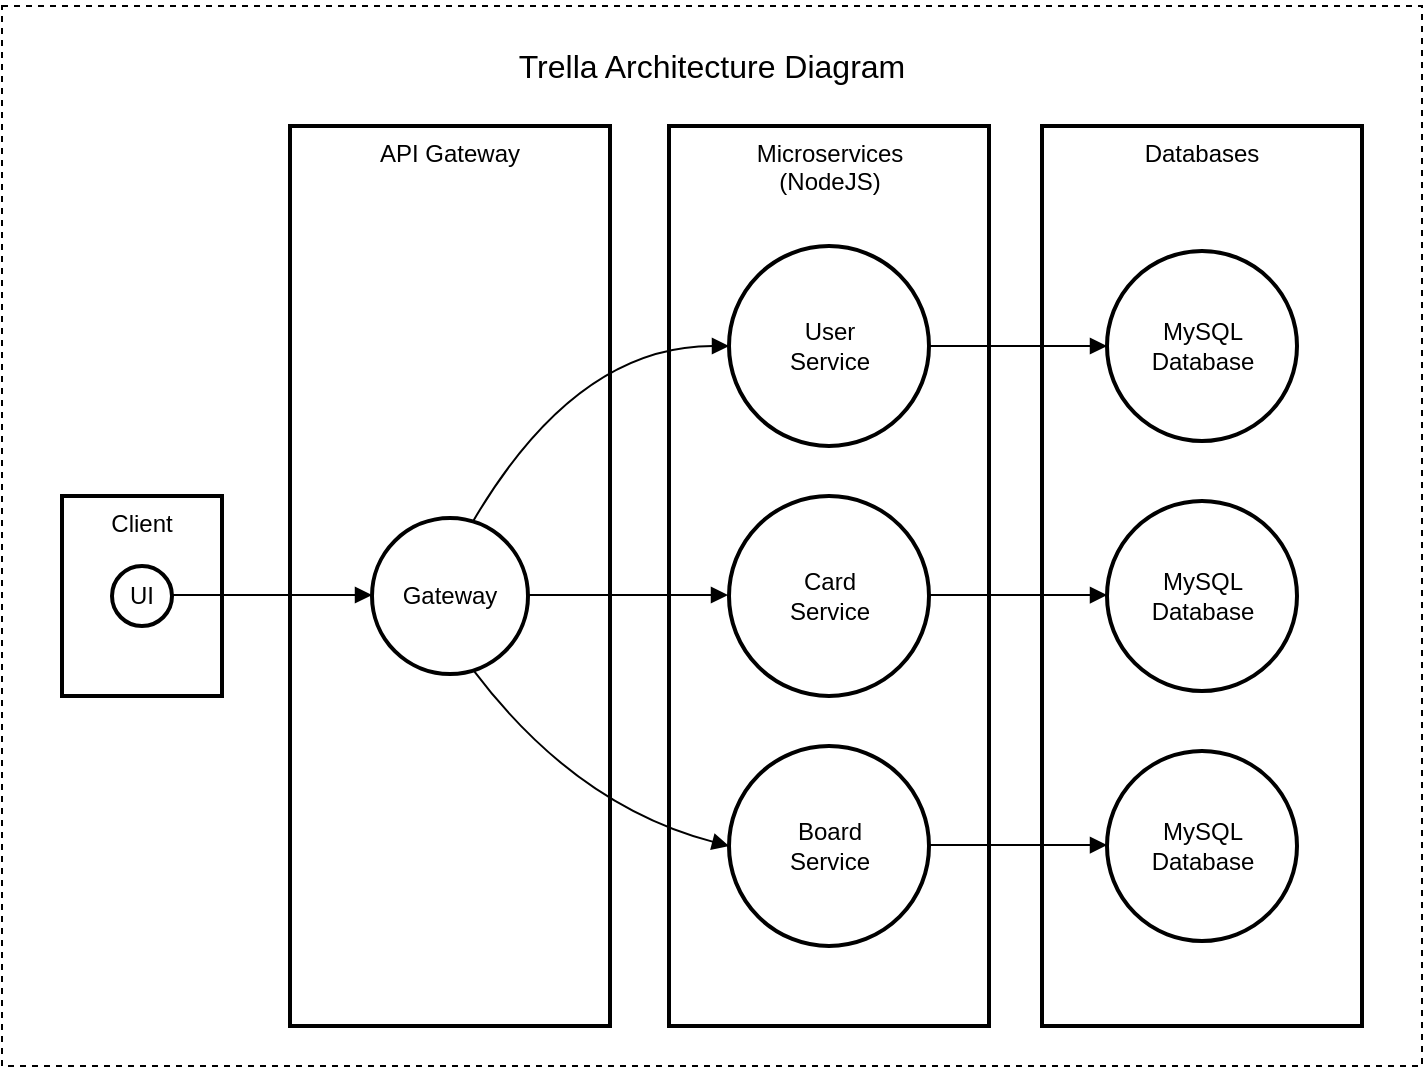 <mxfile version="24.6.4" type="github">
  <diagram name="Page-1" id="MN1RGfTH_ubMWvqQHZo5">
    <mxGraphModel dx="1694" dy="562" grid="1" gridSize="10" guides="1" tooltips="1" connect="1" arrows="1" fold="1" page="1" pageScale="1" pageWidth="827" pageHeight="1169" math="0" shadow="0">
      <root>
        <mxCell id="0" />
        <mxCell id="1" parent="0" />
        <mxCell id="9CtTB6iVWJLlR-XitF7s-34" value="&lt;h1&gt;&lt;font style=&quot;font-size: 16px; font-weight: normal;&quot;&gt;Trella Architecture Diagram&lt;/font&gt;&lt;/h1&gt;&lt;div&gt;&lt;br&gt;&lt;/div&gt;&lt;div&gt;&lt;br&gt;&lt;/div&gt;&lt;div&gt;&lt;br&gt;&lt;/div&gt;&lt;div&gt;&lt;br&gt;&lt;/div&gt;&lt;div&gt;&lt;br&gt;&lt;/div&gt;&lt;div&gt;&lt;br&gt;&lt;/div&gt;&lt;div&gt;&lt;br&gt;&lt;/div&gt;&lt;div&gt;&lt;br&gt;&lt;/div&gt;&lt;div&gt;&lt;br&gt;&lt;/div&gt;&lt;div&gt;&lt;br&gt;&lt;/div&gt;&lt;div&gt;&lt;br&gt;&lt;/div&gt;&lt;div&gt;&lt;br&gt;&lt;/div&gt;&lt;div&gt;&lt;br&gt;&lt;/div&gt;&lt;div&gt;&lt;br&gt;&lt;/div&gt;&lt;div&gt;&lt;br&gt;&lt;/div&gt;&lt;div&gt;&lt;br&gt;&lt;/div&gt;&lt;div&gt;&lt;br&gt;&lt;/div&gt;&lt;div&gt;&lt;br&gt;&lt;/div&gt;&lt;div&gt;&lt;br&gt;&lt;/div&gt;&lt;div&gt;&lt;br&gt;&lt;/div&gt;&lt;div&gt;&lt;br&gt;&lt;/div&gt;&lt;div&gt;&lt;br&gt;&lt;/div&gt;&lt;div&gt;&lt;br&gt;&lt;/div&gt;&lt;div&gt;&lt;br&gt;&lt;/div&gt;&lt;div&gt;&lt;br&gt;&lt;/div&gt;&lt;div&gt;&lt;br&gt;&lt;/div&gt;&lt;div&gt;&lt;br&gt;&lt;/div&gt;&lt;div&gt;&lt;br&gt;&lt;/div&gt;&lt;div&gt;&lt;br&gt;&lt;/div&gt;&lt;div&gt;&lt;br&gt;&lt;/div&gt;&lt;div&gt;&lt;br&gt;&lt;/div&gt;&lt;div&gt;&lt;br&gt;&lt;/div&gt;&lt;div&gt;&lt;br&gt;&lt;/div&gt;" style="rounded=0;whiteSpace=wrap;html=1;fillColor=none;dashed=1;" vertex="1" parent="1">
          <mxGeometry x="-400" y="290" width="710" height="530" as="geometry" />
        </mxCell>
        <mxCell id="9CtTB6iVWJLlR-XitF7s-32" value="Microservices&#xa;(NodeJS)" style="whiteSpace=wrap;strokeWidth=2;verticalAlign=top;" vertex="1" parent="1">
          <mxGeometry x="-66.5" y="350" width="160" height="450" as="geometry" />
        </mxCell>
        <mxCell id="4" value="User&#xa;Service" style="ellipse;aspect=fixed;strokeWidth=2;whiteSpace=wrap;" parent="1" vertex="1">
          <mxGeometry x="-36.5" y="410" width="100" height="100" as="geometry" />
        </mxCell>
        <mxCell id="16" value="Client" style="whiteSpace=wrap;strokeWidth=2;verticalAlign=top;" parent="1" vertex="1">
          <mxGeometry x="-370" y="535" width="80" height="100" as="geometry" />
        </mxCell>
        <mxCell id="17" value="UI" style="ellipse;aspect=fixed;strokeWidth=2;whiteSpace=wrap;" parent="1" vertex="1">
          <mxGeometry x="-345" y="570" width="30" height="30" as="geometry" />
        </mxCell>
        <mxCell id="9CtTB6iVWJLlR-XitF7s-29" value="Card&#xa;Service" style="ellipse;aspect=fixed;strokeWidth=2;whiteSpace=wrap;" vertex="1" parent="1">
          <mxGeometry x="-36.5" y="535" width="100" height="100" as="geometry" />
        </mxCell>
        <mxCell id="9CtTB6iVWJLlR-XitF7s-30" value="Board&#xa;Service" style="ellipse;aspect=fixed;strokeWidth=2;whiteSpace=wrap;" vertex="1" parent="1">
          <mxGeometry x="-36.5" y="660" width="100" height="100" as="geometry" />
        </mxCell>
        <mxCell id="9CtTB6iVWJLlR-XitF7s-31" value="Databases" style="whiteSpace=wrap;strokeWidth=2;verticalAlign=top;" vertex="1" parent="1">
          <mxGeometry x="120" y="350" width="160" height="450" as="geometry" />
        </mxCell>
        <mxCell id="5" value="MySQL&#xa;Database" style="ellipse;aspect=fixed;strokeWidth=2;whiteSpace=wrap;" parent="1" vertex="1">
          <mxGeometry x="152.5" y="412.5" width="95" height="95" as="geometry" />
        </mxCell>
        <mxCell id="27" value="" style="curved=1;startArrow=none;endArrow=block;exitX=1;exitY=0.5;entryX=0;entryY=0.5;" parent="1" source="4" target="5" edge="1">
          <mxGeometry relative="1" as="geometry">
            <Array as="points" />
          </mxGeometry>
        </mxCell>
        <mxCell id="9CtTB6iVWJLlR-XitF7s-33" value="API Gateway" style="whiteSpace=wrap;strokeWidth=2;verticalAlign=top;" vertex="1" parent="1">
          <mxGeometry x="-256" y="350" width="160" height="450" as="geometry" />
        </mxCell>
        <mxCell id="15" value="Gateway" style="ellipse;aspect=fixed;strokeWidth=2;whiteSpace=wrap;" parent="1" vertex="1">
          <mxGeometry x="-215" y="546" width="78" height="78" as="geometry" />
        </mxCell>
        <mxCell id="21" value="" style="curved=1;startArrow=none;endArrow=block;exitX=0.66;exitY=0;entryX=0;entryY=0.5;entryDx=0;entryDy=0;" parent="1" source="15" target="4" edge="1">
          <mxGeometry relative="1" as="geometry">
            <Array as="points">
              <mxPoint x="-113" y="460" />
            </Array>
            <mxPoint x="-38" y="395" as="targetPoint" />
          </mxGeometry>
        </mxCell>
        <mxCell id="20" value="" style="curved=1;startArrow=none;endArrow=block;exitX=0.99;exitY=0.49;entryX=0;entryY=0.5;" parent="1" source="15" edge="1">
          <mxGeometry relative="1" as="geometry">
            <Array as="points" />
            <mxPoint x="-37" y="584.5" as="targetPoint" />
          </mxGeometry>
        </mxCell>
        <mxCell id="19" value="" style="curved=1;startArrow=none;endArrow=block;exitX=0.66;exitY=0.99;entryX=0;entryY=0.5;entryDx=0;entryDy=0;" parent="1" source="15" target="9CtTB6iVWJLlR-XitF7s-30" edge="1">
          <mxGeometry relative="1" as="geometry">
            <Array as="points">
              <mxPoint x="-113" y="690" />
            </Array>
            <mxPoint x="-37" y="773.5" as="targetPoint" />
          </mxGeometry>
        </mxCell>
        <mxCell id="18" value="" style="curved=1;startArrow=none;endArrow=block;exitX=0.99;exitY=0.48;entryX=0;entryY=0.49;" parent="1" source="17" target="15" edge="1">
          <mxGeometry relative="1" as="geometry">
            <Array as="points" />
          </mxGeometry>
        </mxCell>
        <mxCell id="9CtTB6iVWJLlR-XitF7s-36" value="MySQL&#xa;Database" style="ellipse;aspect=fixed;strokeWidth=2;whiteSpace=wrap;" vertex="1" parent="1">
          <mxGeometry x="152.5" y="537.5" width="95" height="95" as="geometry" />
        </mxCell>
        <mxCell id="9CtTB6iVWJLlR-XitF7s-37" value="MySQL&#xa;Database" style="ellipse;aspect=fixed;strokeWidth=2;whiteSpace=wrap;" vertex="1" parent="1">
          <mxGeometry x="152.5" y="662.5" width="95" height="95" as="geometry" />
        </mxCell>
        <mxCell id="9CtTB6iVWJLlR-XitF7s-38" value="" style="curved=1;startArrow=none;endArrow=block;exitX=1;exitY=0.5;entryX=0;entryY=0.5;" edge="1" parent="1">
          <mxGeometry relative="1" as="geometry">
            <Array as="points" />
            <mxPoint x="62.5" y="584.52" as="sourcePoint" />
            <mxPoint x="152.5" y="584.52" as="targetPoint" />
          </mxGeometry>
        </mxCell>
        <mxCell id="9CtTB6iVWJLlR-XitF7s-39" value="" style="curved=1;startArrow=none;endArrow=block;exitX=1;exitY=0.5;entryX=0;entryY=0.5;" edge="1" parent="1">
          <mxGeometry relative="1" as="geometry">
            <Array as="points" />
            <mxPoint x="62.5" y="709.52" as="sourcePoint" />
            <mxPoint x="152.5" y="709.52" as="targetPoint" />
          </mxGeometry>
        </mxCell>
      </root>
    </mxGraphModel>
  </diagram>
</mxfile>
